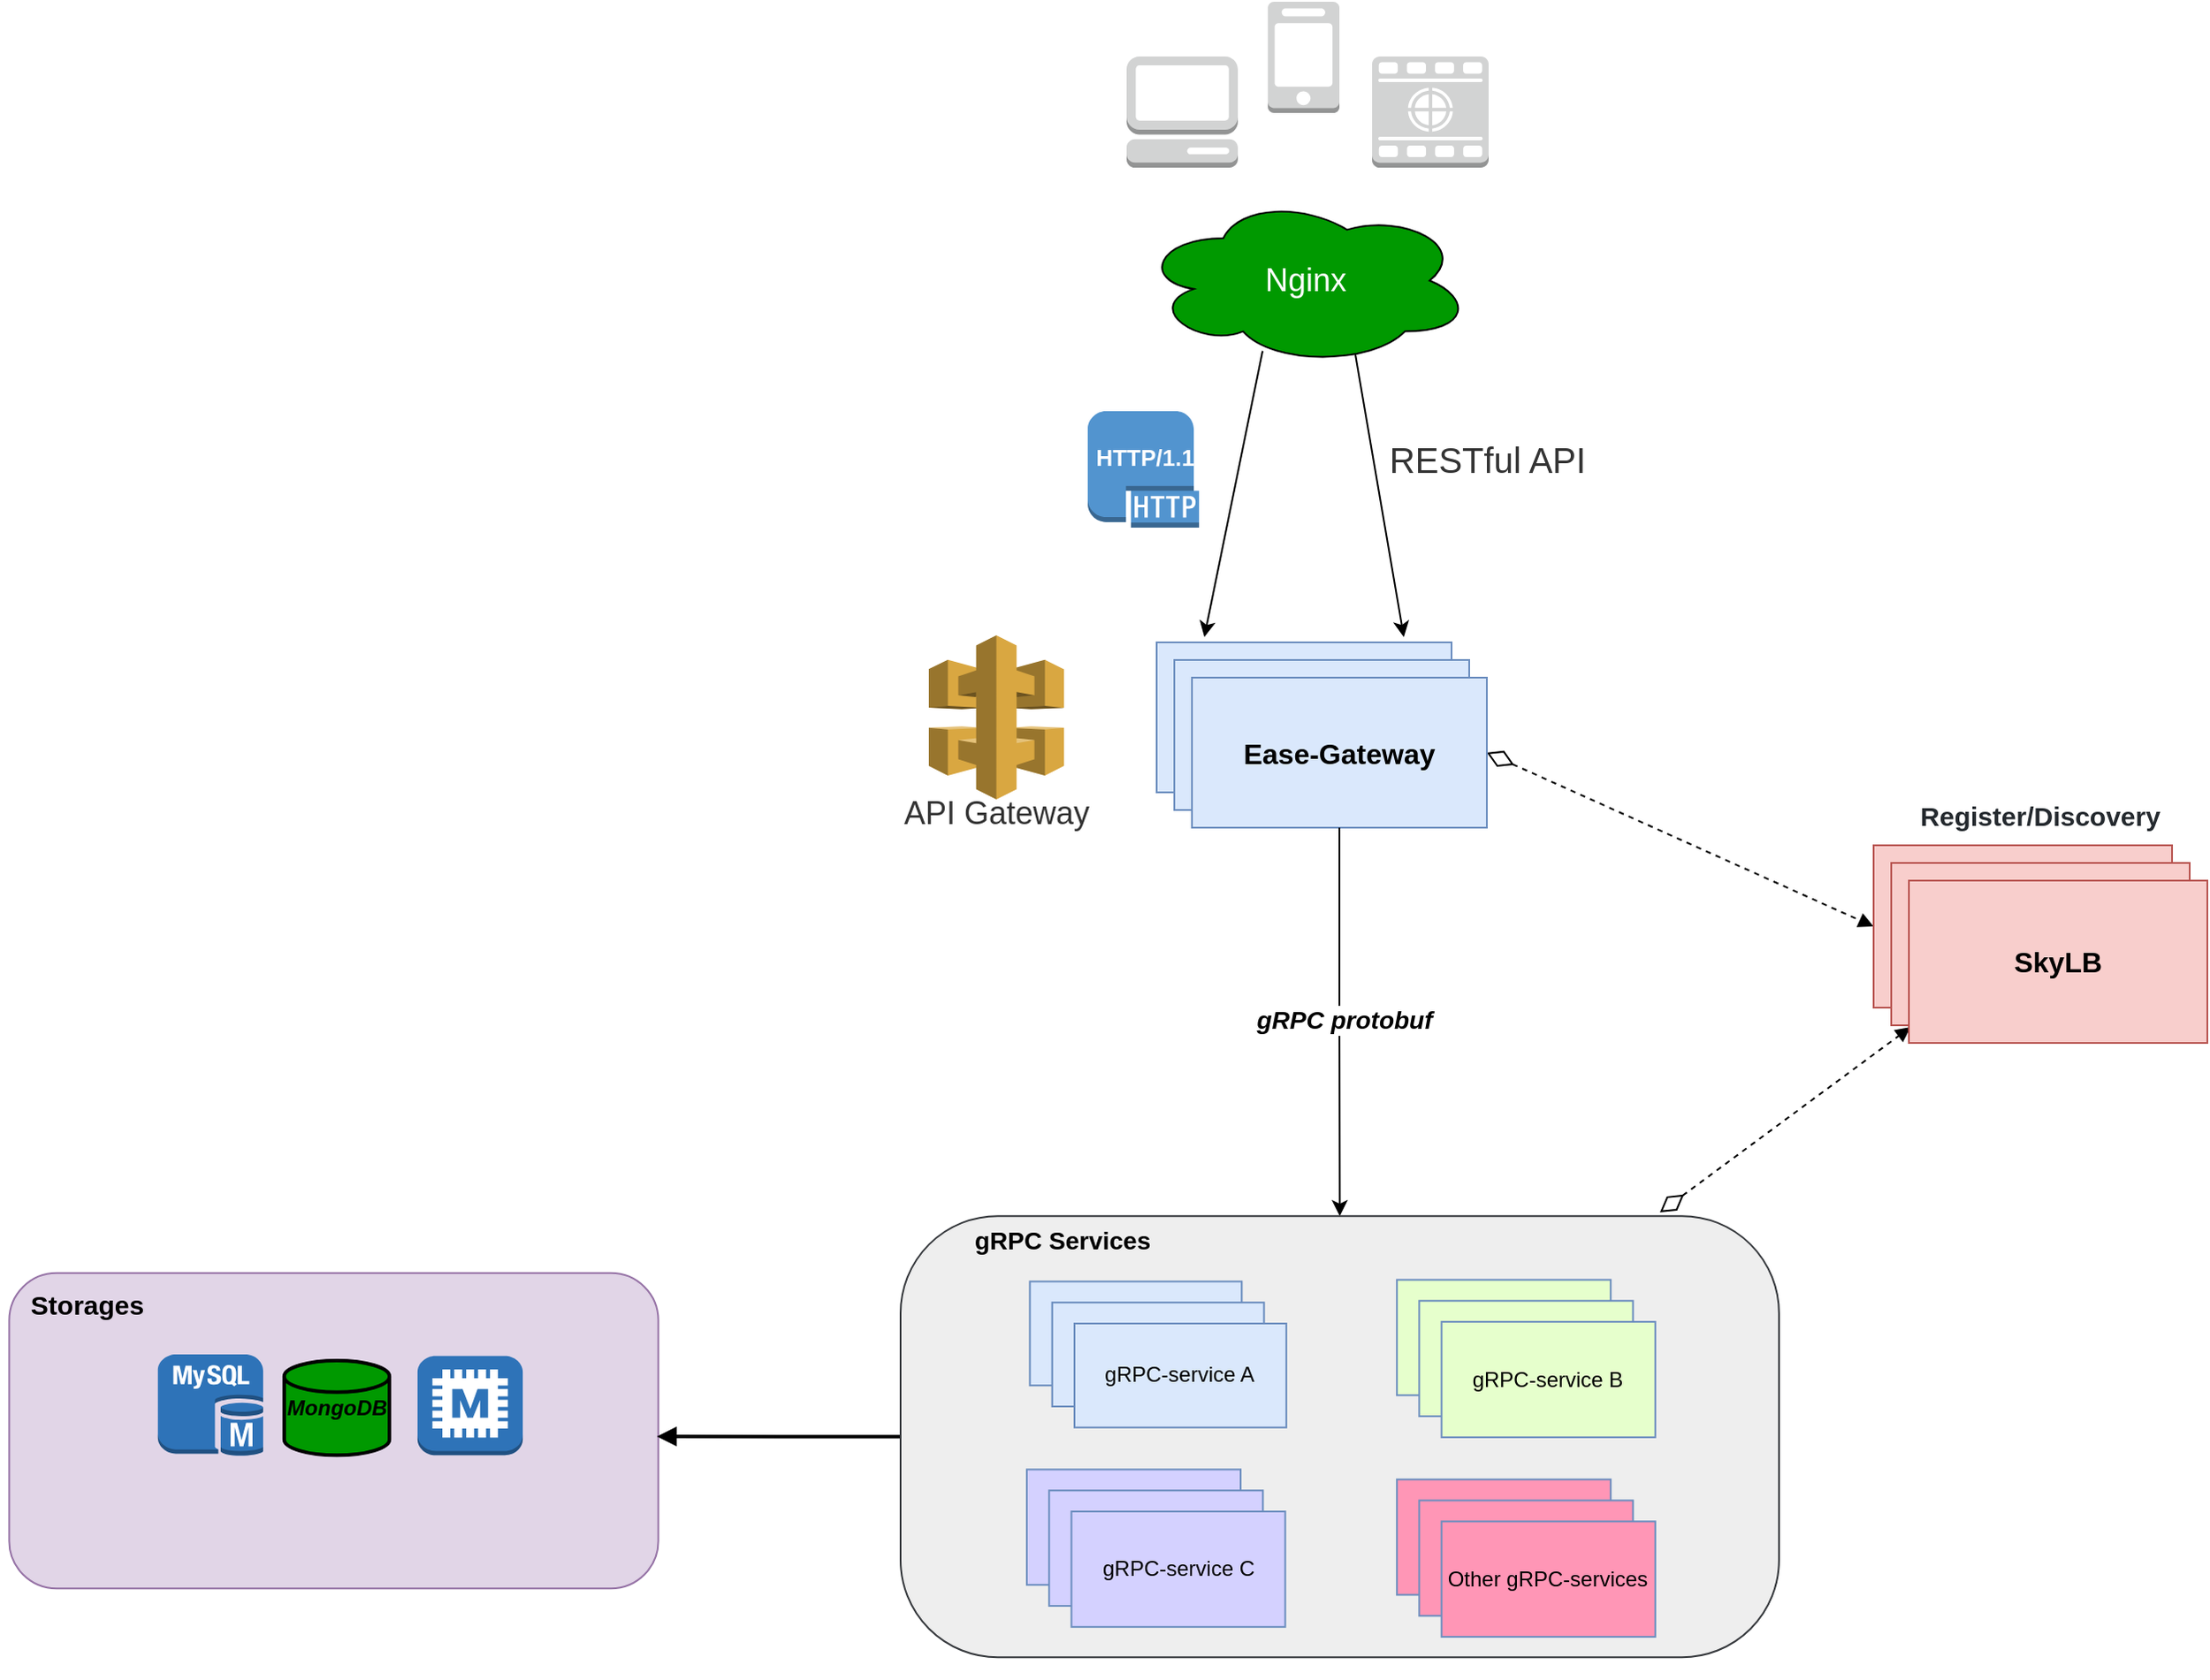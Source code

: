 <mxfile version="13.3.5" type="device" pages="2"><diagram id="984368cb-33e9-04be-2f5b-599cbb324e16" name="Page-1"><mxGraphModel dx="1695" dy="1682" grid="1" gridSize="10" guides="1" tooltips="1" connect="1" arrows="1" fold="1" page="1" pageScale="1" pageWidth="827" pageHeight="1169" background="#ffffff" math="0" shadow="0"><root><mxCell id="0"/><mxCell id="1" parent="0"/><mxCell id="117" value="" style="startArrow=diamondThin;startFill=0;startSize=14;endArrow=block;endFill=1;endSize=6;html=1;entryX=0;entryY=0.5;exitX=1;exitY=0.5;dashed=1;exitDx=0;exitDy=0;" parent="1" source="202" target="224" edge="1"><mxGeometry width="100" relative="1" as="geometry"><mxPoint x="458.118" y="60.471" as="sourcePoint"/><mxPoint x="749.882" y="112.235" as="targetPoint"/></mxGeometry></mxCell><mxCell id="133" value="" style="startArrow=diamondThin;startFill=0;startSize=14;endArrow=block;endFill=1;endSize=6;html=1;dashed=1;entryX=0.065;entryY=1.033;entryDx=0;entryDy=0;entryPerimeter=0;" parent="1" edge="1"><mxGeometry width="100" relative="1" as="geometry"><mxPoint x="640" y="276" as="sourcePoint"/><mxPoint x="781.985" y="171.036" as="targetPoint"/><Array as="points"/></mxGeometry></mxCell><mxCell id="204" value="" style="group" parent="1" vertex="1" connectable="0"><mxGeometry x="172" y="-52" width="402" height="120" as="geometry"/></mxCell><mxCell id="175" value="" style="group" parent="204" vertex="1" connectable="0"><mxGeometry width="402" height="120" as="geometry"/></mxCell><mxCell id="198" value="" style="group" parent="175" vertex="1" connectable="0"><mxGeometry x="38" y="2" width="120" height="107" as="geometry"/></mxCell><mxCell id="170" value="" style="group" parent="198" vertex="1" connectable="0"><mxGeometry width="120" height="107" as="geometry"/></mxCell><mxCell id="168" value="" style="dashed=0;html=1;shape=mxgraph.aws3.api_gateway;fillColor=#D9A741;gradientColor=none;labelBackgroundColor=#99FFFF;strokeColor=#000000;fontSize=18;fontColor=#FFFFFF;" parent="170" vertex="1"><mxGeometry x="16" y="-1" width="76.5" height="93" as="geometry"/></mxCell><mxCell id="169" value="API Gateway" style="text;html=1;resizable=0;points=[];autosize=1;align=left;verticalAlign=top;spacingTop=-4;fontSize=18;fontColor=#333333;" parent="170" vertex="1"><mxGeometry y="87" width="120" height="20" as="geometry"/></mxCell><mxCell id="203" value="" style="group" parent="175" vertex="1" connectable="0"><mxGeometry x="183" y="5" width="167" height="85" as="geometry"/></mxCell><mxCell id="179" value="" style="rounded=0;whiteSpace=wrap;html=1;align=left;fillColor=#dae8fc;strokeColor=#6c8ebf;" parent="203" vertex="1"><mxGeometry width="167" height="85" as="geometry"/></mxCell><mxCell id="201" value="" style="rounded=0;whiteSpace=wrap;html=1;align=left;fillColor=#dae8fc;strokeColor=#6c8ebf;" parent="204" vertex="1"><mxGeometry x="193" y="15" width="167" height="85" as="geometry"/></mxCell><mxCell id="202" value="Ease-Gateway" style="rounded=0;whiteSpace=wrap;html=1;align=center;fillColor=#dae8fc;strokeColor=#6c8ebf;fontStyle=1;fontSize=16;" parent="204" vertex="1"><mxGeometry x="203" y="25" width="167" height="85" as="geometry"/></mxCell><mxCell id="217" style="edgeStyle=orthogonalEdgeStyle;rounded=0;html=1;entryX=0.5;entryY=0;jettySize=auto;orthogonalLoop=1;fontSize=14;entryDx=0;entryDy=0;" parent="1" source="202" target="78" edge="1"><mxGeometry relative="1" as="geometry"><mxPoint x="458.045" y="199.64" as="targetPoint"/></mxGeometry></mxCell><mxCell id="218" value="&lt;b&gt;&lt;i&gt;gRPC protobuf&lt;/i&gt;&lt;/b&gt;" style="text;html=1;resizable=0;points=[];align=center;verticalAlign=middle;labelBackgroundColor=#ffffff;fontSize=14;" parent="217" vertex="1" connectable="0"><mxGeometry x="-0.013" y="2" relative="1" as="geometry"><mxPoint as="offset"/></mxGeometry></mxCell><mxCell id="9" value="" style="endArrow=classic;html=1;exitX=0.369;exitY=0.915;exitPerimeter=0;endFill=1;rounded=0;" parent="1" source="163" edge="1"><mxGeometry width="50" height="50" relative="1" as="geometry"><mxPoint x="394" y="-154" as="sourcePoint"/><mxPoint x="382" y="-50" as="targetPoint"/></mxGeometry></mxCell><mxCell id="10" value="" style="endArrow=classic;html=1;exitX=0.65;exitY=0.938;exitPerimeter=0;" parent="1" source="163" edge="1"><mxGeometry width="50" height="50" relative="1" as="geometry"><mxPoint x="455" y="-155" as="sourcePoint"/><mxPoint x="495" y="-50" as="targetPoint"/></mxGeometry></mxCell><mxCell id="220" value="" style="group" parent="1" vertex="1" connectable="0"><mxGeometry x="314" y="-410" width="282" height="298" as="geometry"/></mxCell><mxCell id="163" value="Nginx" style="ellipse;shape=cloud;whiteSpace=wrap;html=1;strokeColor=#000000;fillColor=#009900;fontColor=#FFFFFF;labelBackgroundColor=none;labelBorderColor=none;fontSize=18;" parent="220" vertex="1"><mxGeometry x="32" y="110" width="187" height="96" as="geometry"/></mxCell><mxCell id="154" value="" style="dashed=0;html=1;shape=mxgraph.aws3.management_console;fillColor=#D2D3D3;gradientColor=none;strokeColor=#000000;" parent="220" vertex="1"><mxGeometry x="24" y="31" width="63" height="63" as="geometry"/></mxCell><mxCell id="155" value="" style="dashed=0;html=1;shape=mxgraph.aws3.mobile_client;fillColor=#D2D3D3;gradientColor=none;strokeColor=#000000;" parent="220" vertex="1"><mxGeometry x="104" width="40.5" height="63" as="geometry"/></mxCell><mxCell id="156" value="" style="dashed=0;html=1;shape=mxgraph.aws3.multimedia;fillColor=#D2D3D3;gradientColor=none;strokeColor=#000000;" parent="220" vertex="1"><mxGeometry x="163" y="31" width="66" height="63" as="geometry"/></mxCell><mxCell id="176" value="RESTful API" style="text;html=1;resizable=0;points=[];autosize=1;align=center;verticalAlign=top;spacingTop=-4;fontSize=20;fontColor=#333333;fontStyle=0" parent="220" vertex="1"><mxGeometry x="168" y="245" width="120" height="20" as="geometry"/></mxCell><mxCell id="177" value="&lt;b&gt;&lt;font color=&quot;#ffffff&quot; style=&quot;font-size: 13px&quot;&gt;HTTP/1.1&lt;/font&gt;&lt;/b&gt;&lt;div&gt;&lt;b&gt;&lt;font color=&quot;#ffffff&quot;&gt;&lt;br&gt;&lt;/font&gt;&lt;/b&gt;&lt;/div&gt;" style="dashed=0;html=1;shape=mxgraph.aws3.http_protocol;fillColor=#5294CF;gradientColor=none;labelBackgroundColor=none;strokeColor=#000000;fontSize=12;fontColor=#4D4D4D;align=center;" parent="220" vertex="1"><mxGeometry x="2" y="232" width="63" height="66" as="geometry"/></mxCell><mxCell id="258" value="" style="group" parent="1" vertex="1" connectable="0"><mxGeometry x="827" y="340.158" width="95" height="49.474" as="geometry"/></mxCell><mxCell id="lnaijrySpw5LIHO32ppA-351" value="" style="group" parent="1" vertex="1" connectable="0"><mxGeometry x="-300" y="293" width="380" height="210" as="geometry"/></mxCell><mxCell id="lnaijrySpw5LIHO32ppA-345" value="" style="group" parent="lnaijrySpw5LIHO32ppA-351" vertex="1" connectable="0"><mxGeometry y="8" width="380" height="210" as="geometry"/></mxCell><mxCell id="lnaijrySpw5LIHO32ppA-349" value="" style="group" parent="lnaijrySpw5LIHO32ppA-345" vertex="1" connectable="0"><mxGeometry x="6.208" y="-21.9" width="367.582" height="210" as="geometry"/></mxCell><mxCell id="291" value="" style="group" parent="lnaijrySpw5LIHO32ppA-349" vertex="1" connectable="0"><mxGeometry y="31.277" width="367.582" height="178.723" as="geometry"/></mxCell><mxCell id="292" value="" style="rounded=1;whiteSpace=wrap;html=1;labelBackgroundColor=#99FFFF;strokeColor=#9673a6;fillColor=#e1d5e7;fontSize=18;fontColor=#FFFFFF;" parent="291" vertex="1"><mxGeometry x="-0.993" width="367.582" height="178.723" as="geometry"/></mxCell><mxCell id="LvE3CHWesbDgT7_HO-zs-334" value="&lt;b&gt;&lt;font style=&quot;font-size: 15px&quot;&gt;Storages&lt;/font&gt;&lt;/b&gt;" style="text;html=1;align=center;verticalAlign=middle;resizable=0;points=[];autosize=1;" vertex="1" parent="292"><mxGeometry x="4.195" y="7.673" width="80" height="20" as="geometry"/></mxCell><mxCell id="139" value="" style="dashed=0;html=1;shape=mxgraph.aws3.mysql_db_instance;fillColor=#2E73B8;gradientColor=none;strokeColor=#000000;" parent="lnaijrySpw5LIHO32ppA-351" vertex="1"><mxGeometry x="89.412" y="63.447" width="59.608" height="57.638" as="geometry"/></mxCell><mxCell id="140" value="" style="dashed=0;html=1;shape=mxgraph.aws3.memcached;fillColor=#2E73B8;gradientColor=none;strokeColor=#000000;" parent="lnaijrySpw5LIHO32ppA-351" vertex="1"><mxGeometry x="236.444" y="64.34" width="59.608" height="56.298" as="geometry"/></mxCell><mxCell id="145" value="MongoDB" style="strokeWidth=2;html=1;shape=mxgraph.flowchart.database;whiteSpace=wrap;fillColor=#009900;fontStyle=3" parent="lnaijrySpw5LIHO32ppA-351" vertex="1"><mxGeometry x="160.941" y="67.021" width="59.608" height="53.617" as="geometry"/></mxCell><mxCell id="lnaijrySpw5LIHO32ppA-353" style="edgeStyle=orthogonalEdgeStyle;orthogonalLoop=1;jettySize=auto;html=1;rounded=0;fontStyle=1;strokeWidth=2;endArrow=block;endFill=1;" parent="1" source="78" edge="1"><mxGeometry relative="1" as="geometry"><mxPoint x="72" y="403" as="targetPoint"/></mxGeometry></mxCell><mxCell id="lnaijrySpw5LIHO32ppA-354" value="" style="group" parent="1" vertex="1" connectable="0"><mxGeometry x="210" y="290" width="630" height="250" as="geometry"/></mxCell><mxCell id="334" value="" style="group" parent="lnaijrySpw5LIHO32ppA-354" vertex="1" connectable="0"><mxGeometry width="630" height="250" as="geometry"/></mxCell><mxCell id="319" value="" style="group" parent="334" vertex="1" connectable="0"><mxGeometry y="-11.905" width="630" height="250" as="geometry"/></mxCell><mxCell id="78" value="" style="rounded=1;whiteSpace=wrap;html=1;strokeColor=#36393d;fillColor=#eeeeee;arcSize=22;" parent="319" vertex="1"><mxGeometry width="497.435" height="250" as="geometry"/></mxCell><mxCell id="252" value="gRPC Services" style="text;html=1;resizable=0;points=[];autosize=1;align=left;verticalAlign=top;spacingTop=-4;fontSize=14;fontStyle=1" parent="319" vertex="1"><mxGeometry x="40.002" y="2.905" width="110" height="20" as="geometry"/></mxCell><mxCell id="330" value="" style="group" parent="334" vertex="1" connectable="0"><mxGeometry x="73.226" y="25.188" width="145.19" height="82.707" as="geometry"/></mxCell><mxCell id="247" value="" style="rounded=0;whiteSpace=wrap;html=1;fontSize=16;align=center;fillColor=#dae8fc;strokeColor=#6c8ebf;" parent="330" vertex="1"><mxGeometry width="119.94" height="58.897" as="geometry"/></mxCell><mxCell id="321" value="" style="rounded=0;whiteSpace=wrap;html=1;fontSize=16;align=center;fillColor=#dae8fc;strokeColor=#6c8ebf;" parent="330" vertex="1"><mxGeometry x="12.625" y="11.905" width="119.94" height="58.897" as="geometry"/></mxCell><mxCell id="322" value="gRPC-service A" style="rounded=0;whiteSpace=wrap;html=1;fontSize=12;align=center;fillColor=#dae8fc;strokeColor=#6c8ebf;" parent="330" vertex="1"><mxGeometry x="25.251" y="23.81" width="119.94" height="58.897" as="geometry"/></mxCell><mxCell id="331" value="" style="group" parent="334" vertex="1" connectable="0"><mxGeometry x="281.071" y="24.242" width="146.311" height="89.208" as="geometry"/></mxCell><mxCell id="249" value="" style="rounded=0;whiteSpace=wrap;html=1;fontSize=12;align=center;fillColor=#E6FFCC;strokeColor=#6c8ebf;" parent="331" vertex="1"><mxGeometry width="121.061" height="65.399" as="geometry"/></mxCell><mxCell id="323" value="" style="rounded=0;whiteSpace=wrap;html=1;fontSize=12;align=center;fillColor=#E6FFCC;strokeColor=#6c8ebf;" parent="331" vertex="1"><mxGeometry x="12.625" y="11.905" width="121.061" height="65.399" as="geometry"/></mxCell><mxCell id="324" value="gRPC-service B" style="rounded=0;whiteSpace=wrap;html=1;fontSize=12;align=center;fillColor=#E6FFCC;strokeColor=#6c8ebf;" parent="331" vertex="1"><mxGeometry x="25.251" y="23.81" width="121.061" height="65.399" as="geometry"/></mxCell><mxCell id="332" value="" style="group" parent="334" vertex="1" connectable="0"><mxGeometry x="71.492" y="131.699" width="146.311" height="89.208" as="geometry"/></mxCell><mxCell id="253" value="" style="rounded=0;whiteSpace=wrap;html=1;fontSize=12;align=center;fillColor=#D4D1FF;strokeColor=#6c8ebf;" parent="332" vertex="1"><mxGeometry width="121.061" height="65.399" as="geometry"/></mxCell><mxCell id="326" value="" style="rounded=0;whiteSpace=wrap;html=1;fontSize=12;align=center;fillColor=#D4D1FF;strokeColor=#6c8ebf;" parent="332" vertex="1"><mxGeometry x="12.625" y="11.905" width="121.061" height="65.399" as="geometry"/></mxCell><mxCell id="327" value="gRPC-service C" style="rounded=0;whiteSpace=wrap;html=1;fontSize=12;align=center;fillColor=#D4D1FF;strokeColor=#6c8ebf;" parent="332" vertex="1"><mxGeometry x="25.251" y="23.81" width="121.061" height="65.399" as="geometry"/></mxCell><mxCell id="333" value="" style="group" parent="334" vertex="1" connectable="0"><mxGeometry x="281.071" y="137.338" width="146.311" height="89.208" as="geometry"/></mxCell><mxCell id="256" value="" style="rounded=0;whiteSpace=wrap;html=1;fontSize=12;align=center;fillColor=#FF96B6;strokeColor=#6c8ebf;" parent="333" vertex="1"><mxGeometry width="121.061" height="65.399" as="geometry"/></mxCell><mxCell id="328" value="" style="rounded=0;whiteSpace=wrap;html=1;fontSize=12;align=center;fillColor=#FF96B6;strokeColor=#6c8ebf;" parent="333" vertex="1"><mxGeometry x="12.625" y="11.905" width="121.061" height="65.399" as="geometry"/></mxCell><mxCell id="329" value="Other gRPC-services" style="rounded=0;whiteSpace=wrap;html=1;fontSize=12;align=center;fillColor=#FF96B6;strokeColor=#6c8ebf;" parent="333" vertex="1"><mxGeometry x="25.251" y="23.81" width="121.061" height="65.399" as="geometry"/></mxCell><mxCell id="gENkVbiKjUU1Kj9l5Xv4-335" value="" style="group" parent="1" vertex="1" connectable="0"><mxGeometry x="761" y="18" width="189" height="162" as="geometry"/></mxCell><mxCell id="224" value="" style="rounded=0;whiteSpace=wrap;html=1;fontSize=14;align=center;fillColor=#f8cecc;strokeColor=#b85450;" parent="gENkVbiKjUU1Kj9l5Xv4-335" vertex="1"><mxGeometry y="50" width="169" height="92" as="geometry"/></mxCell><mxCell id="225" value="" style="rounded=0;whiteSpace=wrap;html=1;fontSize=14;align=center;fillColor=#f8cecc;strokeColor=#b85450;" parent="gENkVbiKjUU1Kj9l5Xv4-335" vertex="1"><mxGeometry x="10" y="60" width="169" height="92" as="geometry"/></mxCell><mxCell id="226" value="SkyLB" style="rounded=0;whiteSpace=wrap;html=1;fontSize=16;align=center;fillColor=#f8cecc;strokeColor=#b85450;fontStyle=1" parent="gENkVbiKjUU1Kj9l5Xv4-335" vertex="1"><mxGeometry x="20" y="70" width="169" height="92" as="geometry"/></mxCell><mxCell id="gENkVbiKjUU1Kj9l5Xv4-334" value="&lt;h3 style=&quot;box-sizing: border-box ; margin-top: 24px ; margin-bottom: 16px ; font-size: 1.25em ; line-height: 1.25 ; color: rgb(36 , 41 , 46) ; font-family: , &amp;#34;blinkmacsystemfont&amp;#34; , &amp;#34;segoe ui&amp;#34; , &amp;#34;helvetica&amp;#34; , &amp;#34;arial&amp;#34; , sans-serif , &amp;#34;apple color emoji&amp;#34; , &amp;#34;segoe ui emoji&amp;#34; ; background-color: rgb(255 , 255 , 255)&quot;&gt;Register/Discovery&lt;/h3&gt;" style="text;html=1;align=center;verticalAlign=middle;resizable=0;points=[];autosize=1;" parent="gENkVbiKjUU1Kj9l5Xv4-335" vertex="1"><mxGeometry x="19" width="150" height="60" as="geometry"/></mxCell></root></mxGraphModel></diagram><diagram id="46a6a0ea-9071-10fd-c8cb-49139d8660b7" name="第 2 页"><mxGraphModel dx="1198" dy="773" grid="1" gridSize="10" guides="1" tooltips="1" connect="1" arrows="1" fold="1" page="1" pageScale="1" pageWidth="827" pageHeight="1169" background="#ffffff" math="0" shadow="0"><root><mxCell id="0"/><mxCell id="1" parent="0"/></root></mxGraphModel></diagram></mxfile>